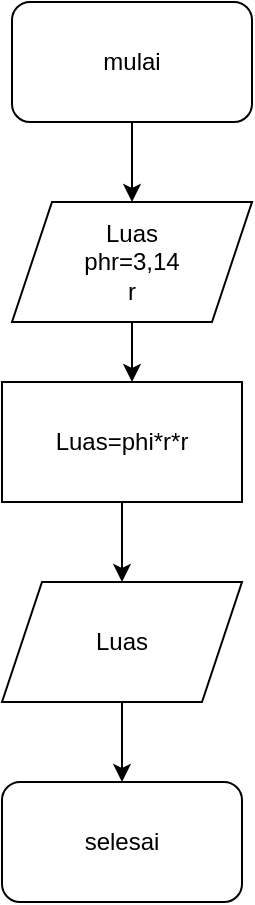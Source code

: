 <mxfile version="22.0.8" type="github">
  <diagram name="Page-1" id="XzAOK42XMHf_HvzHpqpR">
    <mxGraphModel dx="880" dy="422" grid="1" gridSize="10" guides="1" tooltips="1" connect="1" arrows="1" fold="1" page="1" pageScale="1" pageWidth="850" pageHeight="1100" math="0" shadow="0">
      <root>
        <mxCell id="0" />
        <mxCell id="1" parent="0" />
        <mxCell id="7xI8hQdz-0YjhtMK9TDG-1" value="mulai" style="rounded=1;whiteSpace=wrap;html=1;" vertex="1" parent="1">
          <mxGeometry x="310" y="10" width="120" height="60" as="geometry" />
        </mxCell>
        <mxCell id="7xI8hQdz-0YjhtMK9TDG-4" value="&lt;div&gt;Luas=phi*r*r&lt;/div&gt;" style="rounded=0;whiteSpace=wrap;html=1;" vertex="1" parent="1">
          <mxGeometry x="305" y="200" width="120" height="60" as="geometry" />
        </mxCell>
        <mxCell id="7xI8hQdz-0YjhtMK9TDG-5" value="Luas" style="shape=parallelogram;perimeter=parallelogramPerimeter;whiteSpace=wrap;html=1;fixedSize=1;" vertex="1" parent="1">
          <mxGeometry x="305" y="300" width="120" height="60" as="geometry" />
        </mxCell>
        <mxCell id="7xI8hQdz-0YjhtMK9TDG-6" value="selesai" style="rounded=1;whiteSpace=wrap;html=1;" vertex="1" parent="1">
          <mxGeometry x="305" y="400" width="120" height="60" as="geometry" />
        </mxCell>
        <mxCell id="7xI8hQdz-0YjhtMK9TDG-12" value="&lt;div&gt;Luas&lt;/div&gt;&lt;div&gt;phr=3,14&lt;/div&gt;&lt;div&gt;r&lt;br&gt;&lt;/div&gt;" style="shape=parallelogram;perimeter=parallelogramPerimeter;whiteSpace=wrap;html=1;fixedSize=1;" vertex="1" parent="1">
          <mxGeometry x="310" y="110" width="120" height="60" as="geometry" />
        </mxCell>
        <mxCell id="7xI8hQdz-0YjhtMK9TDG-13" value="" style="endArrow=classic;html=1;rounded=0;exitX=0.5;exitY=1;exitDx=0;exitDy=0;entryX=0.5;entryY=0;entryDx=0;entryDy=0;" edge="1" parent="1" source="7xI8hQdz-0YjhtMK9TDG-1" target="7xI8hQdz-0YjhtMK9TDG-12">
          <mxGeometry width="50" height="50" relative="1" as="geometry">
            <mxPoint x="400" y="270" as="sourcePoint" />
            <mxPoint x="450" y="220" as="targetPoint" />
          </mxGeometry>
        </mxCell>
        <mxCell id="7xI8hQdz-0YjhtMK9TDG-15" value="" style="endArrow=classic;html=1;rounded=0;exitX=0.5;exitY=1;exitDx=0;exitDy=0;" edge="1" parent="1" source="7xI8hQdz-0YjhtMK9TDG-12">
          <mxGeometry width="50" height="50" relative="1" as="geometry">
            <mxPoint x="400" y="270" as="sourcePoint" />
            <mxPoint x="370" y="200" as="targetPoint" />
          </mxGeometry>
        </mxCell>
        <mxCell id="7xI8hQdz-0YjhtMK9TDG-16" value="" style="endArrow=classic;html=1;rounded=0;exitX=0.5;exitY=1;exitDx=0;exitDy=0;entryX=0.5;entryY=0;entryDx=0;entryDy=0;" edge="1" parent="1" source="7xI8hQdz-0YjhtMK9TDG-4" target="7xI8hQdz-0YjhtMK9TDG-5">
          <mxGeometry width="50" height="50" relative="1" as="geometry">
            <mxPoint x="400" y="270" as="sourcePoint" />
            <mxPoint x="450" y="220" as="targetPoint" />
          </mxGeometry>
        </mxCell>
        <mxCell id="7xI8hQdz-0YjhtMK9TDG-17" value="" style="endArrow=classic;html=1;rounded=0;exitX=0.5;exitY=1;exitDx=0;exitDy=0;" edge="1" parent="1" source="7xI8hQdz-0YjhtMK9TDG-5" target="7xI8hQdz-0YjhtMK9TDG-6">
          <mxGeometry width="50" height="50" relative="1" as="geometry">
            <mxPoint x="400" y="270" as="sourcePoint" />
            <mxPoint x="450" y="220" as="targetPoint" />
          </mxGeometry>
        </mxCell>
      </root>
    </mxGraphModel>
  </diagram>
</mxfile>
